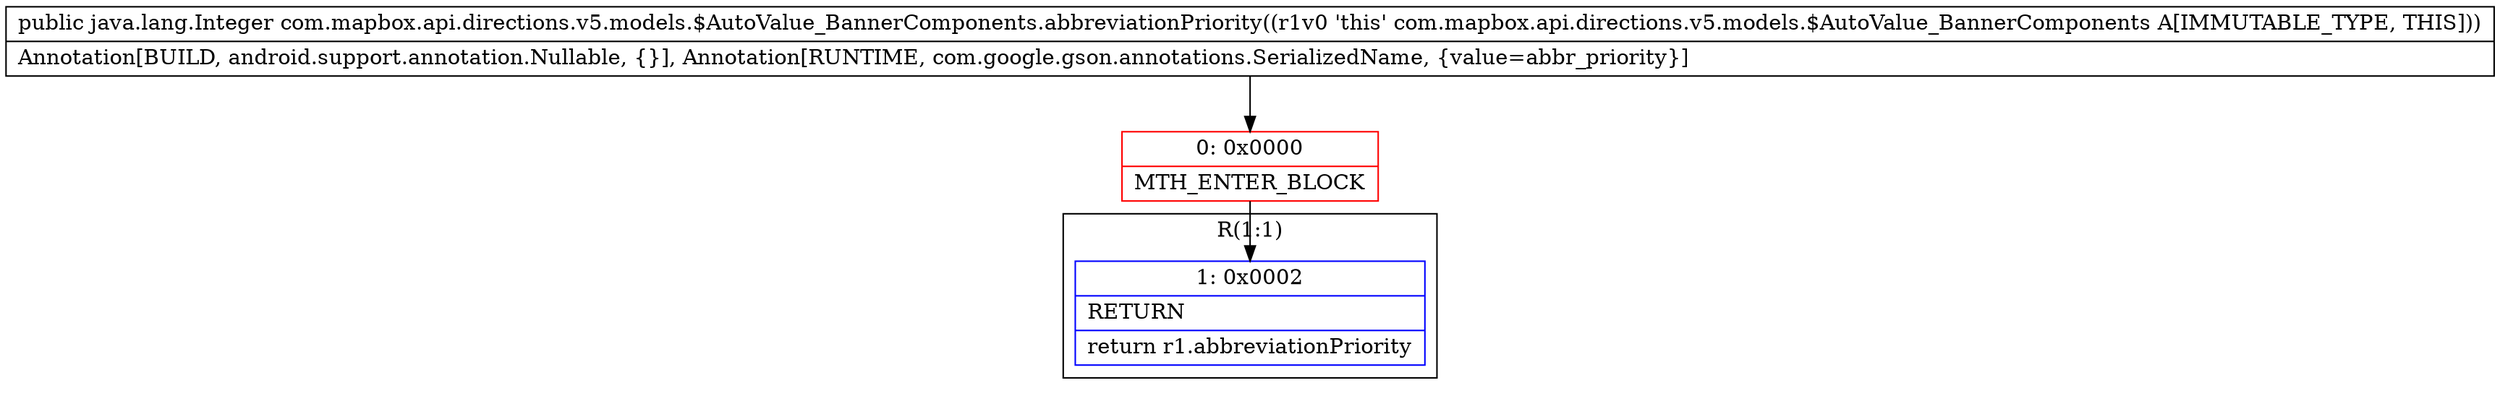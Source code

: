 digraph "CFG forcom.mapbox.api.directions.v5.models.$AutoValue_BannerComponents.abbreviationPriority()Ljava\/lang\/Integer;" {
subgraph cluster_Region_865104884 {
label = "R(1:1)";
node [shape=record,color=blue];
Node_1 [shape=record,label="{1\:\ 0x0002|RETURN\l|return r1.abbreviationPriority\l}"];
}
Node_0 [shape=record,color=red,label="{0\:\ 0x0000|MTH_ENTER_BLOCK\l}"];
MethodNode[shape=record,label="{public java.lang.Integer com.mapbox.api.directions.v5.models.$AutoValue_BannerComponents.abbreviationPriority((r1v0 'this' com.mapbox.api.directions.v5.models.$AutoValue_BannerComponents A[IMMUTABLE_TYPE, THIS]))  | Annotation[BUILD, android.support.annotation.Nullable, \{\}], Annotation[RUNTIME, com.google.gson.annotations.SerializedName, \{value=abbr_priority\}]\l}"];
MethodNode -> Node_0;
Node_0 -> Node_1;
}

